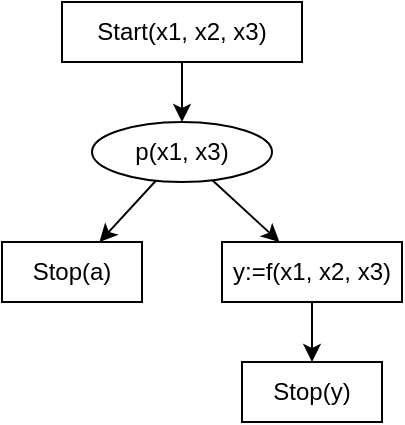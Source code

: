 <mxfile version="15.5.4" type="device"><diagram id="-UK28mqGMtvThzV_xgsl" name="Page-1"><mxGraphModel dx="732" dy="702" grid="1" gridSize="10" guides="1" tooltips="1" connect="1" arrows="1" fold="1" page="1" pageScale="1" pageWidth="850" pageHeight="1100" math="0" shadow="0"><root><mxCell id="0"/><mxCell id="1" parent="0"/><mxCell id="f4X_542qzXJ8YHwZum6N-1" value="Start(x1, x2, x3)" style="rounded=0;whiteSpace=wrap;html=1;" vertex="1" parent="1"><mxGeometry x="40" y="40" width="120" height="30" as="geometry"/></mxCell><mxCell id="f4X_542qzXJ8YHwZum6N-2" value="p(x1, x3)" style="ellipse;whiteSpace=wrap;html=1;" vertex="1" parent="1"><mxGeometry x="55" y="100" width="90" height="30" as="geometry"/></mxCell><mxCell id="f4X_542qzXJ8YHwZum6N-3" value="" style="endArrow=classic;html=1;rounded=0;" edge="1" parent="1" source="f4X_542qzXJ8YHwZum6N-1" target="f4X_542qzXJ8YHwZum6N-2"><mxGeometry width="50" height="50" relative="1" as="geometry"><mxPoint x="300" y="360" as="sourcePoint"/><mxPoint x="350" y="310" as="targetPoint"/></mxGeometry></mxCell><mxCell id="f4X_542qzXJ8YHwZum6N-4" value="Stop(a)" style="rounded=0;whiteSpace=wrap;html=1;" vertex="1" parent="1"><mxGeometry x="10" y="160" width="70" height="30" as="geometry"/></mxCell><mxCell id="f4X_542qzXJ8YHwZum6N-5" value="y:=f(x1, x2, x3)" style="rounded=0;whiteSpace=wrap;html=1;" vertex="1" parent="1"><mxGeometry x="120" y="160" width="90" height="30" as="geometry"/></mxCell><mxCell id="f4X_542qzXJ8YHwZum6N-6" value="" style="endArrow=classic;html=1;rounded=0;" edge="1" parent="1" source="f4X_542qzXJ8YHwZum6N-2" target="f4X_542qzXJ8YHwZum6N-4"><mxGeometry width="50" height="50" relative="1" as="geometry"><mxPoint x="90" y="110" as="sourcePoint"/><mxPoint x="110" y="110" as="targetPoint"/></mxGeometry></mxCell><mxCell id="f4X_542qzXJ8YHwZum6N-7" value="" style="endArrow=classic;html=1;rounded=0;" edge="1" parent="1" source="f4X_542qzXJ8YHwZum6N-2" target="f4X_542qzXJ8YHwZum6N-5"><mxGeometry width="50" height="50" relative="1" as="geometry"><mxPoint x="120" y="90" as="sourcePoint"/><mxPoint x="120" y="120" as="targetPoint"/></mxGeometry></mxCell><mxCell id="f4X_542qzXJ8YHwZum6N-8" value="Stop(y)" style="rounded=0;whiteSpace=wrap;html=1;" vertex="1" parent="1"><mxGeometry x="130" y="220" width="70" height="30" as="geometry"/></mxCell><mxCell id="f4X_542qzXJ8YHwZum6N-9" value="" style="endArrow=classic;html=1;rounded=0;" edge="1" parent="1" source="f4X_542qzXJ8YHwZum6N-5" target="f4X_542qzXJ8YHwZum6N-8"><mxGeometry width="50" height="50" relative="1" as="geometry"><mxPoint x="125.075" y="139.133" as="sourcePoint"/><mxPoint x="158.75" y="170" as="targetPoint"/></mxGeometry></mxCell></root></mxGraphModel></diagram></mxfile>